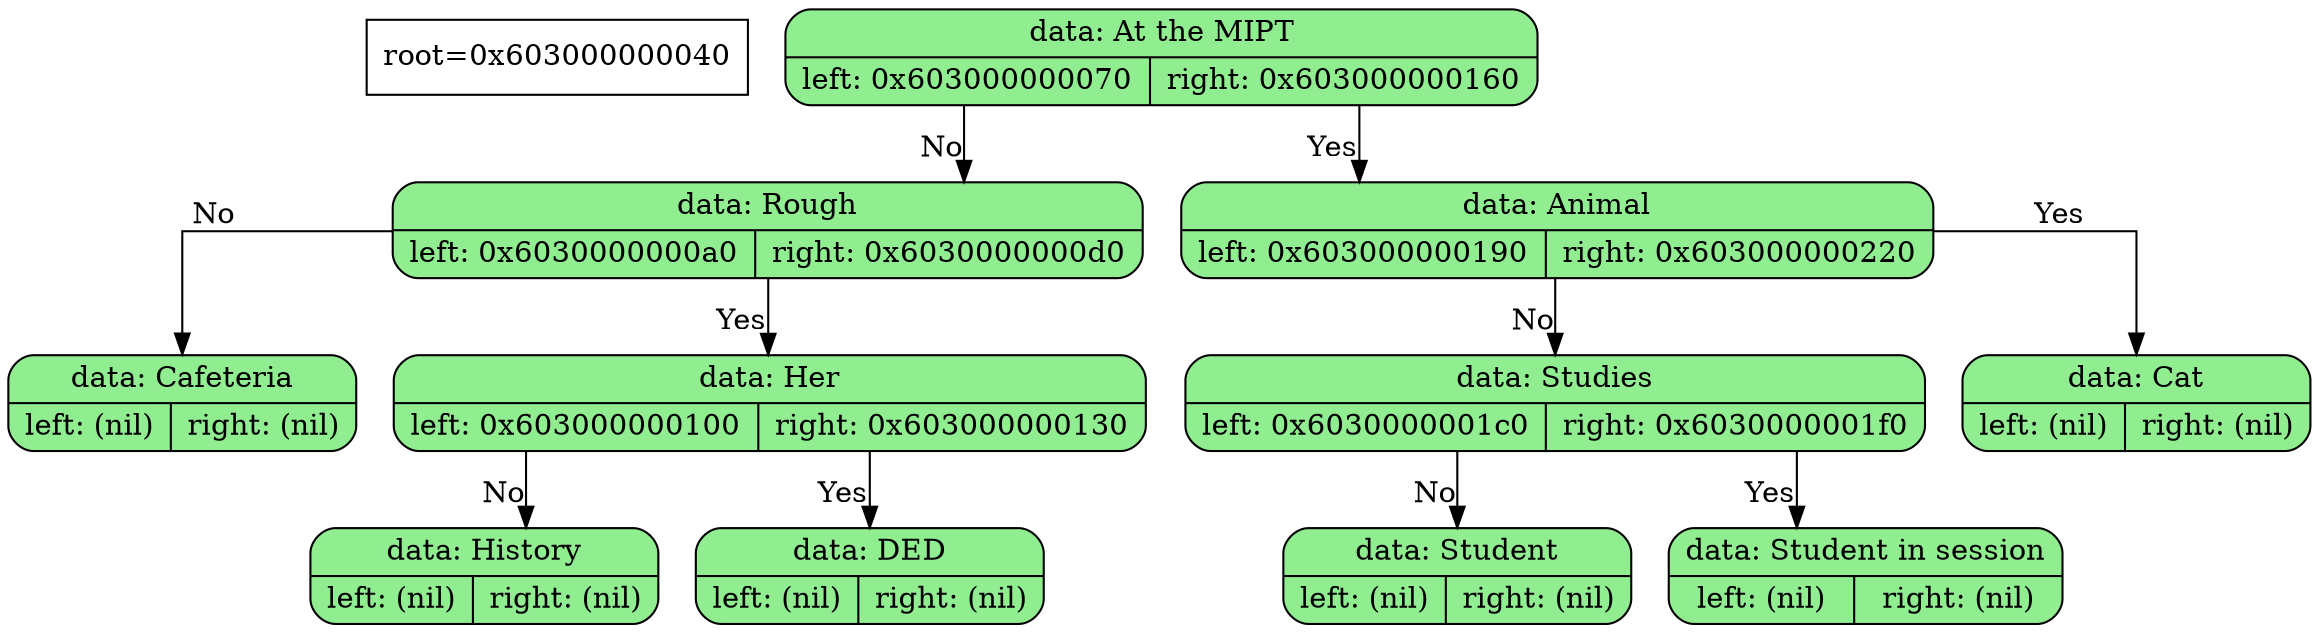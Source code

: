 digraph tree{
    node[shape=record,fontsize=14];
    splines=ortho
    info[label="root=0x603000000040"]

  	node0x603000000040[shape=Mrecord,style="rounded,filled",fillcolor="lightgreen",label="{data: At the MIPT | { left: 0x603000000070 | right: 0x603000000160 }}"]
	node0x603000000040->node0x603000000070[xlabel="No"]
	node0x603000000070[shape=Mrecord,style="rounded,filled",fillcolor="lightgreen",label="{data: Rough | { left: 0x6030000000a0 | right: 0x6030000000d0 }}"]
	node0x603000000070->node0x6030000000a0[xlabel="No"]
	node0x6030000000a0[shape=Mrecord,style="rounded,filled",fillcolor="lightgreen",label="{data: Cafeteria | { left: (nil) | right: (nil) }}"]
	node0x603000000070->node0x6030000000d0[xlabel="Yes"]
	node0x6030000000d0[shape=Mrecord,style="rounded,filled",fillcolor="lightgreen",label="{data: Her | { left: 0x603000000100 | right: 0x603000000130 }}"]
	node0x6030000000d0->node0x603000000100[xlabel="No"]
	node0x603000000100[shape=Mrecord,style="rounded,filled",fillcolor="lightgreen",label="{data: History | { left: (nil) | right: (nil) }}"]
	node0x6030000000d0->node0x603000000130[xlabel="Yes"]
	node0x603000000130[shape=Mrecord,style="rounded,filled",fillcolor="lightgreen",label="{data: DED | { left: (nil) | right: (nil) }}"]
	node0x603000000040->node0x603000000160[xlabel="Yes"]
	node0x603000000160[shape=Mrecord,style="rounded,filled",fillcolor="lightgreen",label="{data: Animal | { left: 0x603000000190 | right: 0x603000000220 }}"]
	node0x603000000160->node0x603000000190[xlabel="No"]
	node0x603000000190[shape=Mrecord,style="rounded,filled",fillcolor="lightgreen",label="{data: Studies | { left: 0x6030000001c0 | right: 0x6030000001f0 }}"]
	node0x603000000190->node0x6030000001c0[xlabel="No"]
	node0x6030000001c0[shape=Mrecord,style="rounded,filled",fillcolor="lightgreen",label="{data: Student | { left: (nil) | right: (nil) }}"]
	node0x603000000190->node0x6030000001f0[xlabel="Yes"]
	node0x6030000001f0[shape=Mrecord,style="rounded,filled",fillcolor="lightgreen",label="{data: Student in session | { left: (nil) | right: (nil) }}"]
	node0x603000000160->node0x603000000220[xlabel="Yes"]
	node0x603000000220[shape=Mrecord,style="rounded,filled",fillcolor="lightgreen",label="{data: Cat | { left: (nil) | right: (nil) }}"]

}